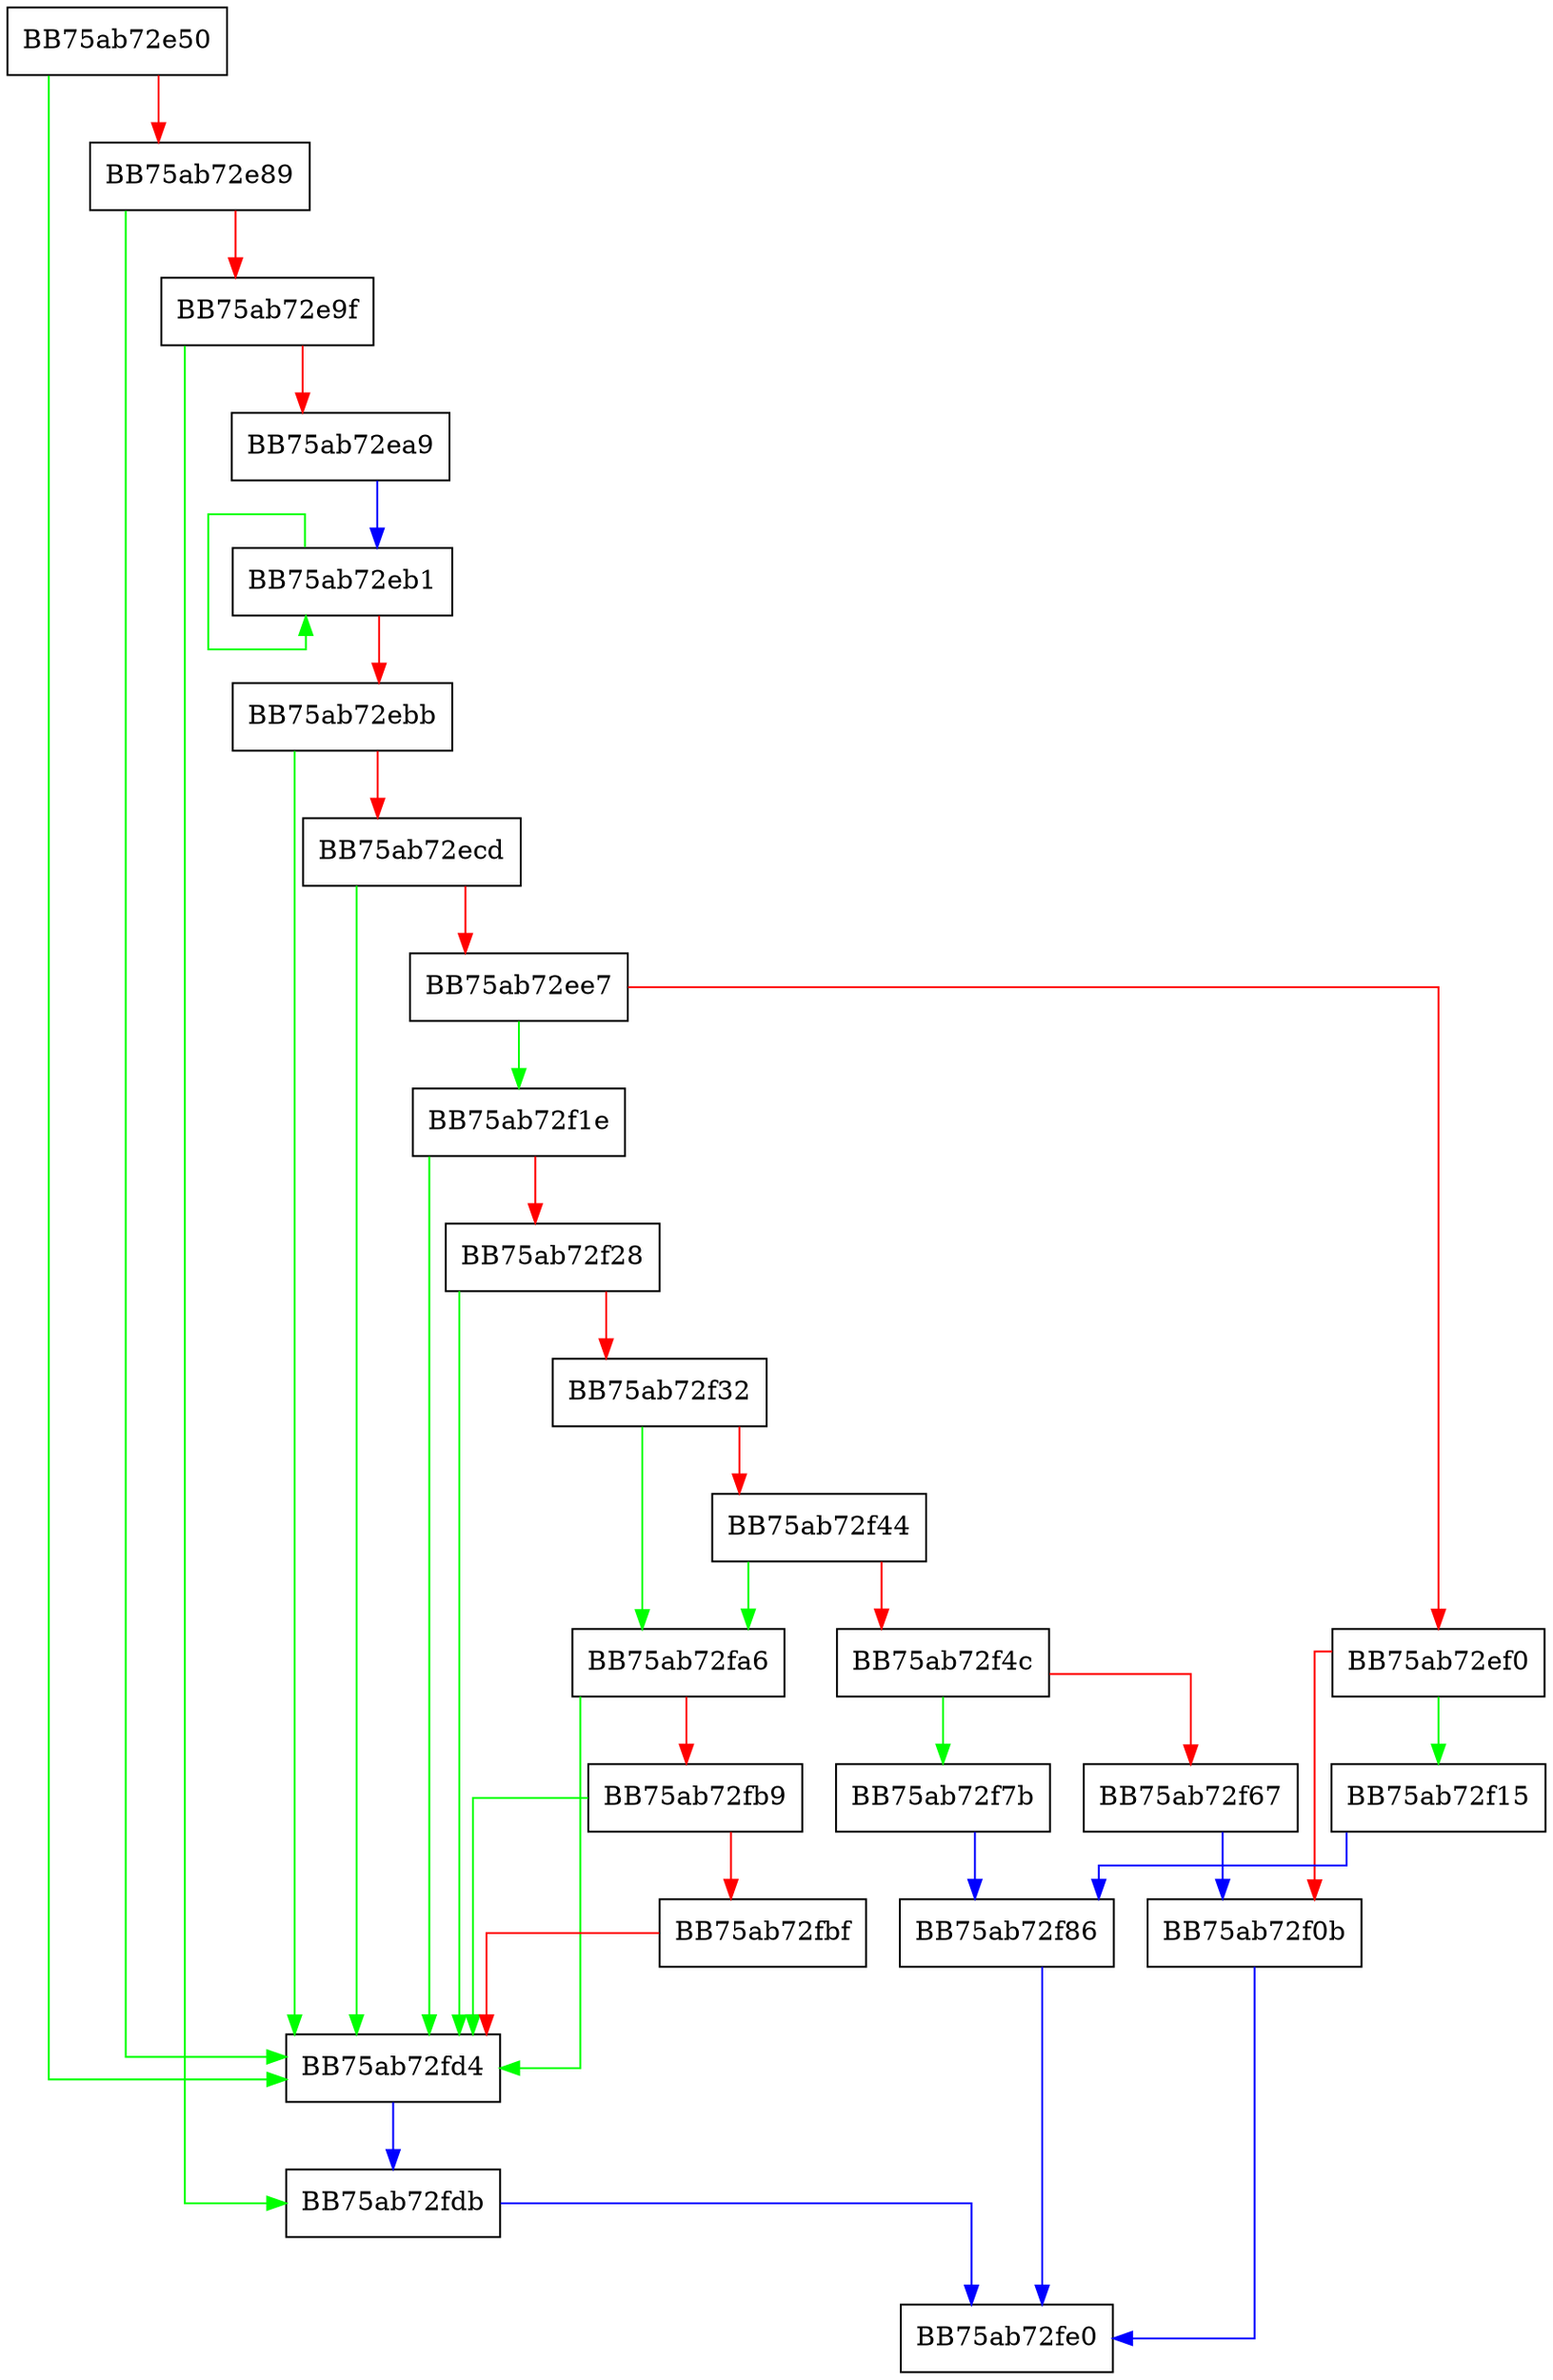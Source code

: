 digraph pfnAddStringToDataBlock {
  node [shape="box"];
  graph [splines=ortho];
  BB75ab72e50 -> BB75ab72fd4 [color="green"];
  BB75ab72e50 -> BB75ab72e89 [color="red"];
  BB75ab72e89 -> BB75ab72fd4 [color="green"];
  BB75ab72e89 -> BB75ab72e9f [color="red"];
  BB75ab72e9f -> BB75ab72fdb [color="green"];
  BB75ab72e9f -> BB75ab72ea9 [color="red"];
  BB75ab72ea9 -> BB75ab72eb1 [color="blue"];
  BB75ab72eb1 -> BB75ab72eb1 [color="green"];
  BB75ab72eb1 -> BB75ab72ebb [color="red"];
  BB75ab72ebb -> BB75ab72fd4 [color="green"];
  BB75ab72ebb -> BB75ab72ecd [color="red"];
  BB75ab72ecd -> BB75ab72fd4 [color="green"];
  BB75ab72ecd -> BB75ab72ee7 [color="red"];
  BB75ab72ee7 -> BB75ab72f1e [color="green"];
  BB75ab72ee7 -> BB75ab72ef0 [color="red"];
  BB75ab72ef0 -> BB75ab72f15 [color="green"];
  BB75ab72ef0 -> BB75ab72f0b [color="red"];
  BB75ab72f0b -> BB75ab72fe0 [color="blue"];
  BB75ab72f15 -> BB75ab72f86 [color="blue"];
  BB75ab72f1e -> BB75ab72fd4 [color="green"];
  BB75ab72f1e -> BB75ab72f28 [color="red"];
  BB75ab72f28 -> BB75ab72fd4 [color="green"];
  BB75ab72f28 -> BB75ab72f32 [color="red"];
  BB75ab72f32 -> BB75ab72fa6 [color="green"];
  BB75ab72f32 -> BB75ab72f44 [color="red"];
  BB75ab72f44 -> BB75ab72fa6 [color="green"];
  BB75ab72f44 -> BB75ab72f4c [color="red"];
  BB75ab72f4c -> BB75ab72f7b [color="green"];
  BB75ab72f4c -> BB75ab72f67 [color="red"];
  BB75ab72f67 -> BB75ab72f0b [color="blue"];
  BB75ab72f7b -> BB75ab72f86 [color="blue"];
  BB75ab72f86 -> BB75ab72fe0 [color="blue"];
  BB75ab72fa6 -> BB75ab72fd4 [color="green"];
  BB75ab72fa6 -> BB75ab72fb9 [color="red"];
  BB75ab72fb9 -> BB75ab72fd4 [color="green"];
  BB75ab72fb9 -> BB75ab72fbf [color="red"];
  BB75ab72fbf -> BB75ab72fd4 [color="red"];
  BB75ab72fd4 -> BB75ab72fdb [color="blue"];
  BB75ab72fdb -> BB75ab72fe0 [color="blue"];
}